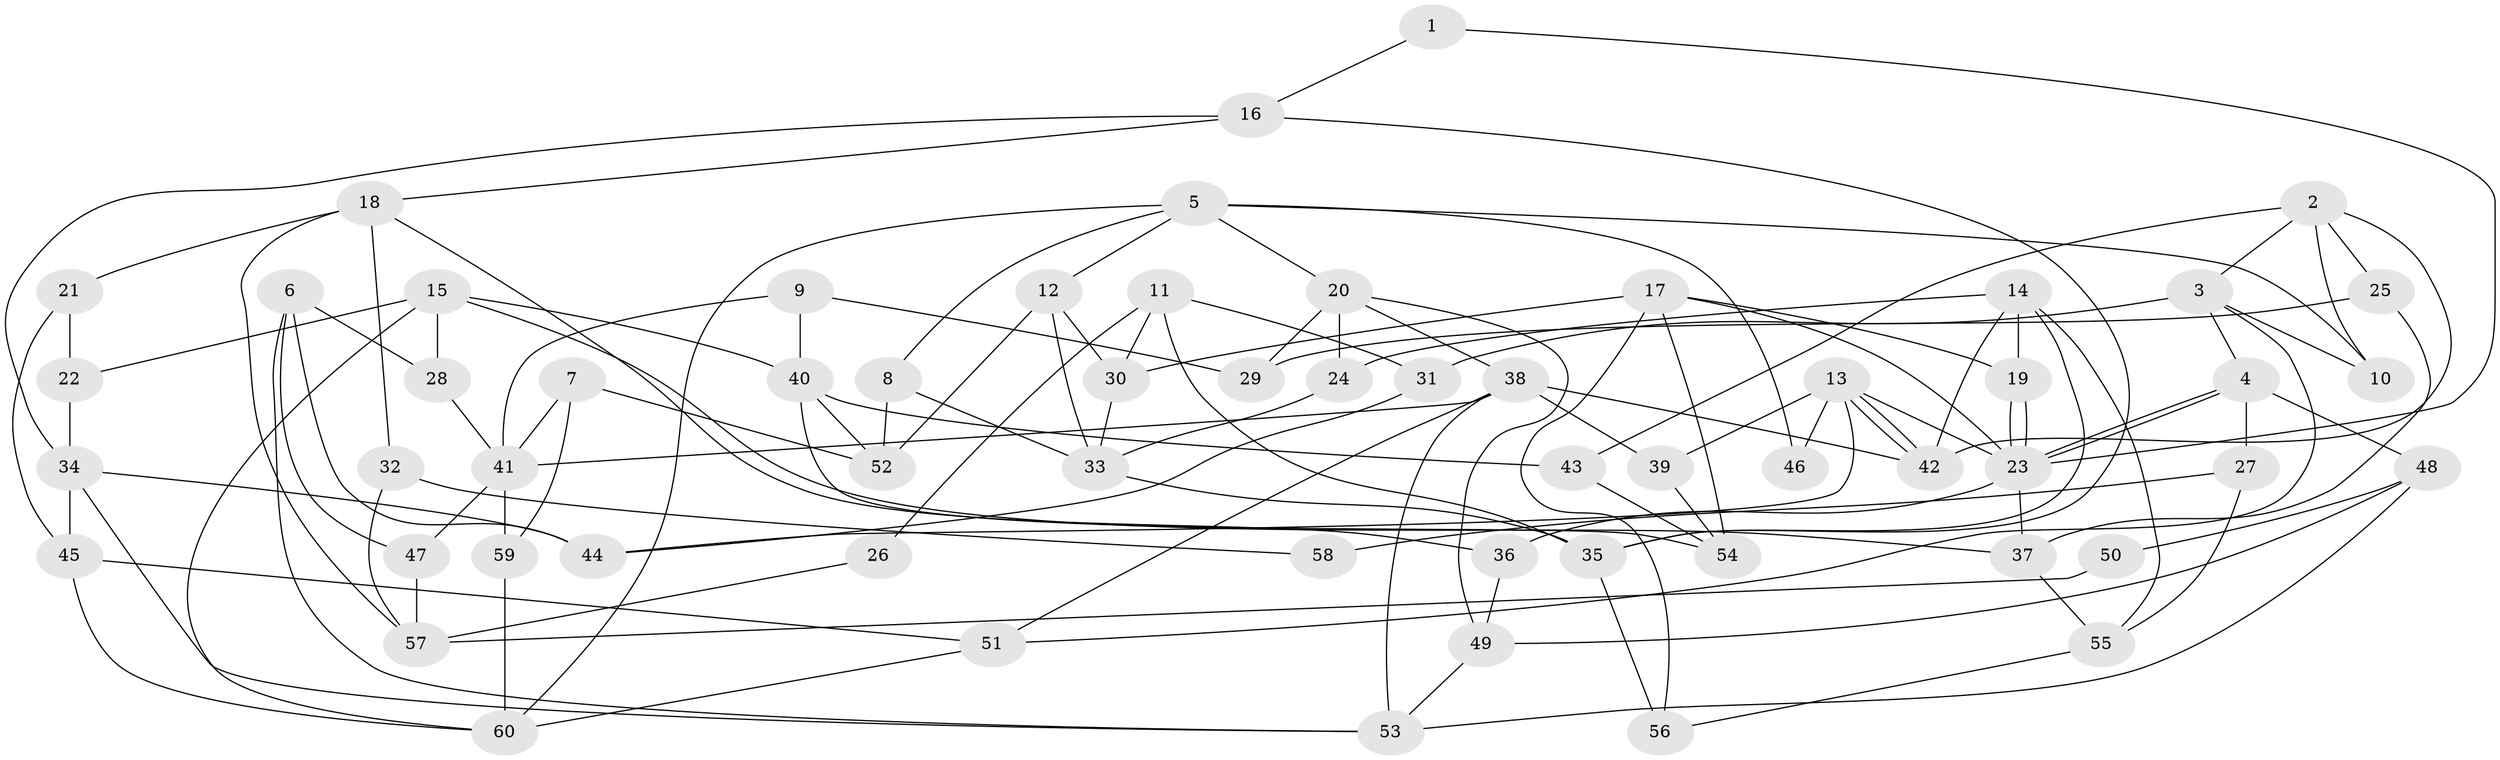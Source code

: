 // coarse degree distribution, {2: 0.05405405405405406, 6: 0.16216216216216217, 5: 0.1891891891891892, 7: 0.10810810810810811, 4: 0.1891891891891892, 9: 0.02702702702702703, 8: 0.05405405405405406, 3: 0.21621621621621623}
// Generated by graph-tools (version 1.1) at 2025/41/03/06/25 10:41:58]
// undirected, 60 vertices, 120 edges
graph export_dot {
graph [start="1"]
  node [color=gray90,style=filled];
  1;
  2;
  3;
  4;
  5;
  6;
  7;
  8;
  9;
  10;
  11;
  12;
  13;
  14;
  15;
  16;
  17;
  18;
  19;
  20;
  21;
  22;
  23;
  24;
  25;
  26;
  27;
  28;
  29;
  30;
  31;
  32;
  33;
  34;
  35;
  36;
  37;
  38;
  39;
  40;
  41;
  42;
  43;
  44;
  45;
  46;
  47;
  48;
  49;
  50;
  51;
  52;
  53;
  54;
  55;
  56;
  57;
  58;
  59;
  60;
  1 -- 16;
  1 -- 23;
  2 -- 42;
  2 -- 10;
  2 -- 3;
  2 -- 25;
  2 -- 43;
  3 -- 4;
  3 -- 10;
  3 -- 31;
  3 -- 51;
  4 -- 48;
  4 -- 23;
  4 -- 23;
  4 -- 27;
  5 -- 60;
  5 -- 12;
  5 -- 8;
  5 -- 10;
  5 -- 20;
  5 -- 46;
  6 -- 44;
  6 -- 28;
  6 -- 47;
  6 -- 53;
  7 -- 52;
  7 -- 41;
  7 -- 59;
  8 -- 52;
  8 -- 33;
  9 -- 41;
  9 -- 29;
  9 -- 40;
  11 -- 31;
  11 -- 35;
  11 -- 26;
  11 -- 30;
  12 -- 30;
  12 -- 33;
  12 -- 52;
  13 -- 23;
  13 -- 42;
  13 -- 42;
  13 -- 39;
  13 -- 44;
  13 -- 46;
  14 -- 35;
  14 -- 19;
  14 -- 24;
  14 -- 42;
  14 -- 55;
  15 -- 60;
  15 -- 40;
  15 -- 22;
  15 -- 28;
  15 -- 37;
  16 -- 35;
  16 -- 34;
  16 -- 18;
  17 -- 54;
  17 -- 23;
  17 -- 19;
  17 -- 30;
  17 -- 56;
  18 -- 36;
  18 -- 21;
  18 -- 32;
  18 -- 57;
  19 -- 23;
  19 -- 23;
  20 -- 24;
  20 -- 29;
  20 -- 38;
  20 -- 49;
  21 -- 22;
  21 -- 45;
  22 -- 34;
  23 -- 36;
  23 -- 37;
  24 -- 33;
  25 -- 37;
  25 -- 29;
  26 -- 57;
  27 -- 55;
  27 -- 58;
  28 -- 41;
  30 -- 33;
  31 -- 44;
  32 -- 57;
  32 -- 58;
  33 -- 35;
  34 -- 45;
  34 -- 53;
  34 -- 44;
  35 -- 56;
  36 -- 49;
  37 -- 55;
  38 -- 42;
  38 -- 39;
  38 -- 41;
  38 -- 51;
  38 -- 53;
  39 -- 54;
  40 -- 54;
  40 -- 43;
  40 -- 52;
  41 -- 59;
  41 -- 47;
  43 -- 54;
  45 -- 51;
  45 -- 60;
  47 -- 57;
  48 -- 53;
  48 -- 49;
  48 -- 50;
  49 -- 53;
  50 -- 57;
  51 -- 60;
  55 -- 56;
  59 -- 60;
}
